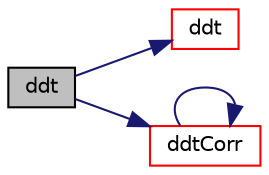 digraph "ddt"
{
  bgcolor="transparent";
  edge [fontname="Helvetica",fontsize="10",labelfontname="Helvetica",labelfontsize="10"];
  node [fontname="Helvetica",fontsize="10",shape=record];
  rankdir="LR";
  Node1 [label="ddt",height=0.2,width=0.4,color="black", fillcolor="grey75", style="filled", fontcolor="black"];
  Node1 -> Node2 [color="midnightblue",fontsize="10",style="solid",fontname="Helvetica"];
  Node2 [label="ddt",height=0.2,width=0.4,color="red",URL="$a10768.html#a5dc871206ab86042756c8ccfdc5797ad"];
  Node1 -> Node3 [color="midnightblue",fontsize="10",style="solid",fontname="Helvetica"];
  Node3 [label="ddtCorr",height=0.2,width=0.4,color="red",URL="$a10768.html#a62752eff998bc6e471deab75616e34d5"];
  Node3 -> Node3 [color="midnightblue",fontsize="10",style="solid",fontname="Helvetica"];
}
